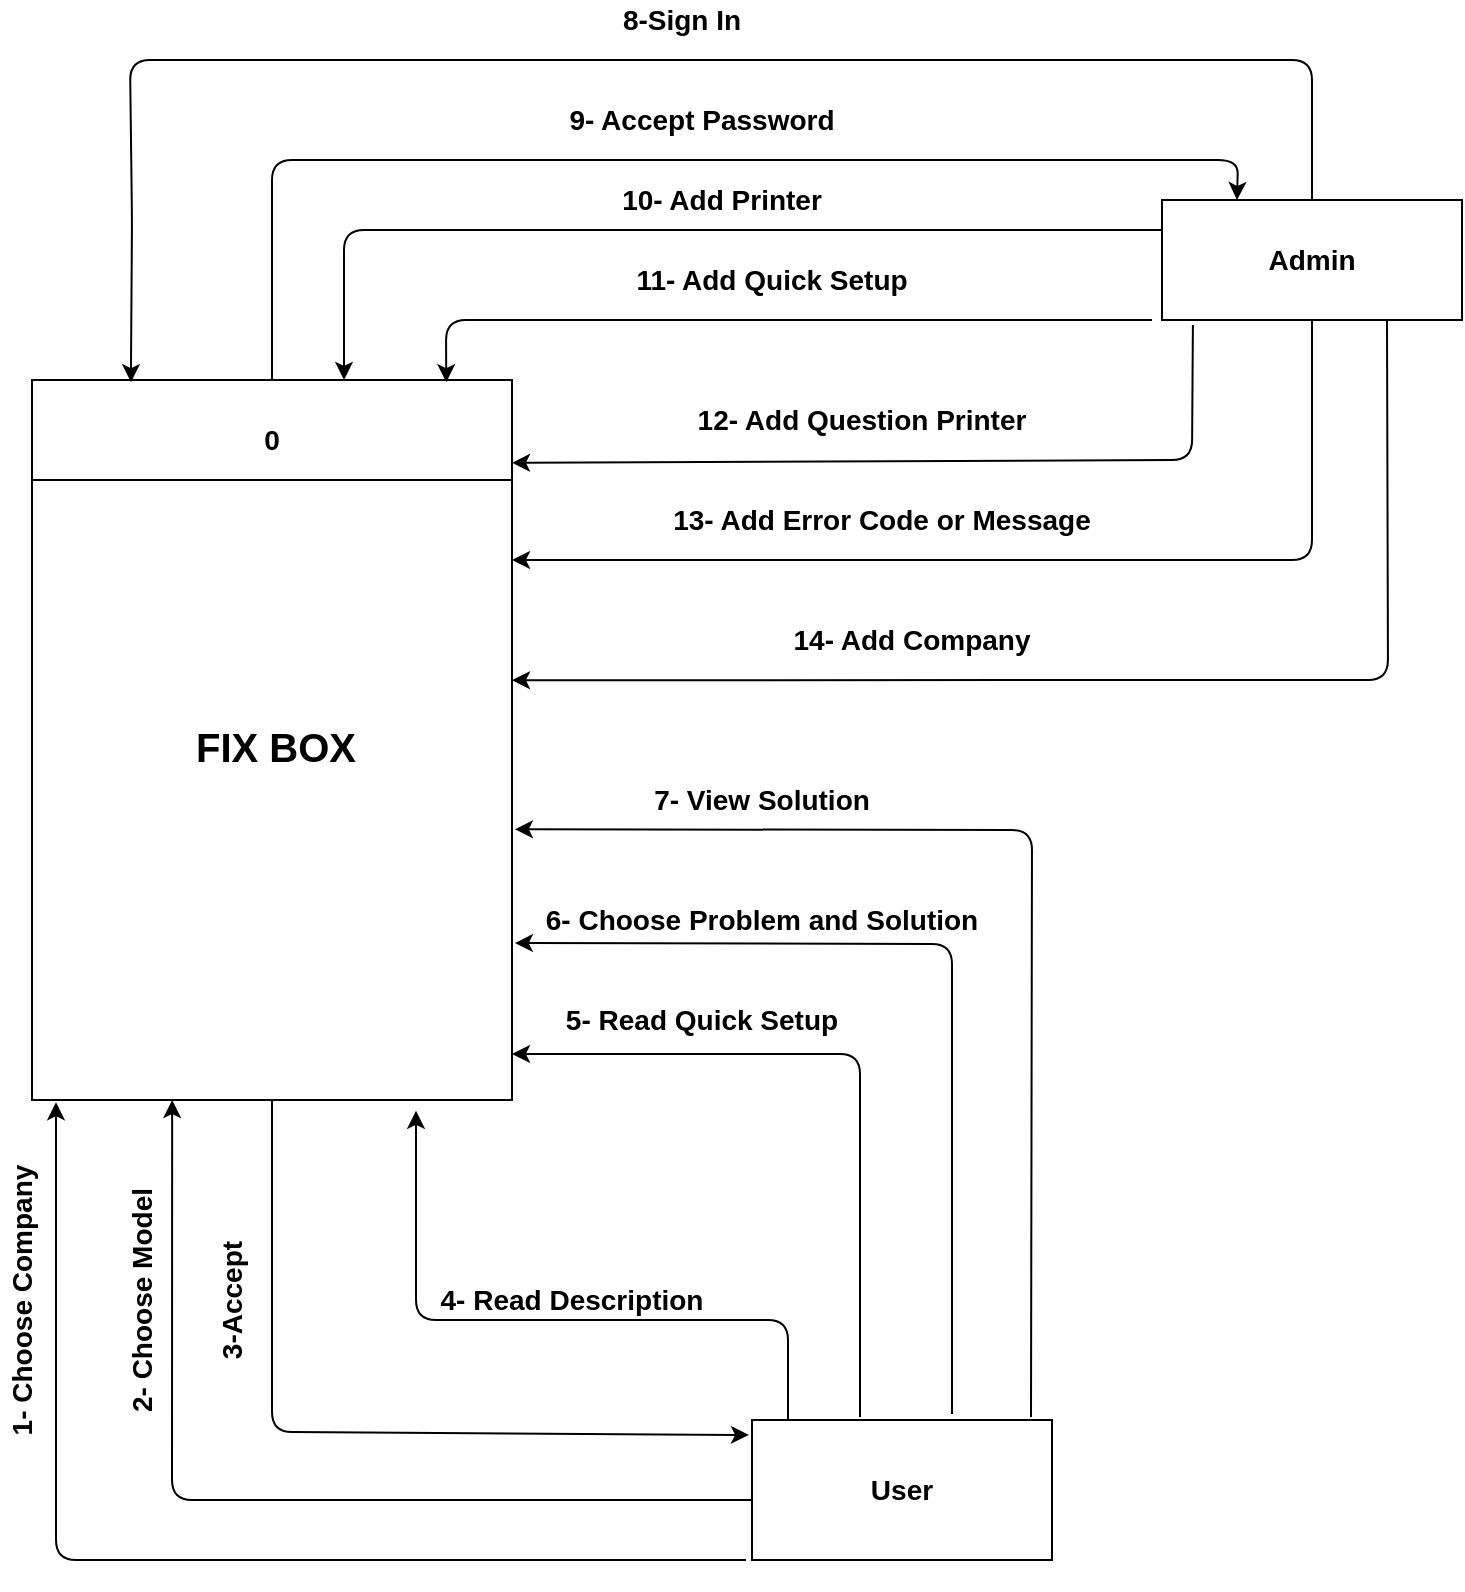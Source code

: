 <mxfile version="10.8.4" type="github"><diagram id="1P6mBC5UyYrh2Jw8_xNf" name="Page-1"><mxGraphModel dx="1394" dy="715" grid="1" gridSize="10" guides="1" tooltips="1" connect="1" arrows="1" fold="1" page="1" pageScale="1" pageWidth="850" pageHeight="1100" math="0" shadow="0"><root><mxCell id="0"/><mxCell id="1" parent="0"/><mxCell id="c9x4acj5Lj2AdcjvhdL_-1" value="" style="rounded=0;whiteSpace=wrap;html=1;" parent="1" vertex="1"><mxGeometry x="40" y="200" width="240" height="360" as="geometry"/></mxCell><mxCell id="c9x4acj5Lj2AdcjvhdL_-2" value="" style="endArrow=none;html=1;" parent="1" edge="1"><mxGeometry width="50" height="50" relative="1" as="geometry"><mxPoint x="40" y="250" as="sourcePoint"/><mxPoint x="280" y="250" as="targetPoint"/></mxGeometry></mxCell><mxCell id="c9x4acj5Lj2AdcjvhdL_-3" value="&lt;b&gt;&lt;font style=&quot;font-size: 14px&quot;&gt;0&lt;/font&gt;&lt;/b&gt;" style="text;html=1;strokeColor=none;fillColor=none;align=center;verticalAlign=middle;whiteSpace=wrap;rounded=0;" parent="1" vertex="1"><mxGeometry x="140" y="220" width="40" height="20" as="geometry"/></mxCell><mxCell id="c9x4acj5Lj2AdcjvhdL_-4" value="&lt;b&gt;&lt;font style=&quot;font-size: 20px&quot;&gt;FIX BOX&lt;/font&gt;&lt;/b&gt;" style="text;html=1;strokeColor=none;fillColor=none;align=center;verticalAlign=middle;whiteSpace=wrap;rounded=0;" parent="1" vertex="1"><mxGeometry x="119" y="373" width="86" height="20" as="geometry"/></mxCell><mxCell id="c9x4acj5Lj2AdcjvhdL_-6" value="&lt;b&gt;&lt;font style=&quot;font-size: 14px&quot;&gt;Admin&lt;/font&gt;&lt;/b&gt;" style="rounded=0;whiteSpace=wrap;html=1;" parent="1" vertex="1"><mxGeometry x="605" y="110" width="150" height="60" as="geometry"/></mxCell><mxCell id="c9x4acj5Lj2AdcjvhdL_-7" value="&lt;b&gt;&lt;font style=&quot;font-size: 14px&quot;&gt;User&lt;/font&gt;&lt;/b&gt;" style="rounded=0;whiteSpace=wrap;html=1;" parent="1" vertex="1"><mxGeometry x="400" y="720" width="150" height="70" as="geometry"/></mxCell><mxCell id="c9x4acj5Lj2AdcjvhdL_-8" value="" style="endArrow=classic;html=1;exitX=0;exitY=0.25;exitDx=0;exitDy=0;" parent="1" source="c9x4acj5Lj2AdcjvhdL_-6" edge="1"><mxGeometry width="50" height="50" relative="1" as="geometry"><mxPoint x="500" y="300" as="sourcePoint"/><mxPoint x="196" y="200" as="targetPoint"/><Array as="points"><mxPoint x="196" y="125"/></Array></mxGeometry></mxCell><mxCell id="c9x4acj5Lj2AdcjvhdL_-9" value="" style="endArrow=classic;html=1;entryX=0.863;entryY=0.003;entryDx=0;entryDy=0;entryPerimeter=0;" parent="1" target="c9x4acj5Lj2AdcjvhdL_-1" edge="1"><mxGeometry width="50" height="50" relative="1" as="geometry"><mxPoint x="600" y="170" as="sourcePoint"/><mxPoint x="560" y="260" as="targetPoint"/><Array as="points"><mxPoint x="247" y="170"/></Array></mxGeometry></mxCell><mxCell id="c9x4acj5Lj2AdcjvhdL_-10" value="" style="endArrow=classic;html=1;exitX=0.103;exitY=1.042;exitDx=0;exitDy=0;exitPerimeter=0;entryX=1;entryY=0.115;entryDx=0;entryDy=0;entryPerimeter=0;" parent="1" source="c9x4acj5Lj2AdcjvhdL_-6" target="c9x4acj5Lj2AdcjvhdL_-1" edge="1"><mxGeometry width="50" height="50" relative="1" as="geometry"><mxPoint x="520" y="320" as="sourcePoint"/><mxPoint x="280" y="250" as="targetPoint"/><Array as="points"><mxPoint x="620" y="240"/></Array></mxGeometry></mxCell><mxCell id="c9x4acj5Lj2AdcjvhdL_-11" value="" style="endArrow=classic;html=1;exitX=0.75;exitY=1;exitDx=0;exitDy=0;entryX=1;entryY=0.417;entryDx=0;entryDy=0;entryPerimeter=0;" parent="1" source="c9x4acj5Lj2AdcjvhdL_-6" target="c9x4acj5Lj2AdcjvhdL_-1" edge="1"><mxGeometry width="50" height="50" relative="1" as="geometry"><mxPoint x="530" y="330" as="sourcePoint"/><mxPoint x="580" y="280" as="targetPoint"/><Array as="points"><mxPoint x="718" y="350"/></Array></mxGeometry></mxCell><mxCell id="c9x4acj5Lj2AdcjvhdL_-12" value="" style="endArrow=classic;html=1;exitX=0.5;exitY=1;exitDx=0;exitDy=0;entryX=1;entryY=0.25;entryDx=0;entryDy=0;" parent="1" source="c9x4acj5Lj2AdcjvhdL_-6" target="c9x4acj5Lj2AdcjvhdL_-1" edge="1"><mxGeometry width="50" height="50" relative="1" as="geometry"><mxPoint x="540" y="340" as="sourcePoint"/><mxPoint x="590" y="290" as="targetPoint"/><Array as="points"><mxPoint x="680" y="290"/></Array></mxGeometry></mxCell><mxCell id="c9x4acj5Lj2AdcjvhdL_-13" value="" style="endArrow=classic;html=1;exitX=0.5;exitY=0;exitDx=0;exitDy=0;entryX=0.25;entryY=0;entryDx=0;entryDy=0;" parent="1" source="c9x4acj5Lj2AdcjvhdL_-1" target="c9x4acj5Lj2AdcjvhdL_-6" edge="1"><mxGeometry width="50" height="50" relative="1" as="geometry"><mxPoint x="550" y="350" as="sourcePoint"/><mxPoint x="600" y="300" as="targetPoint"/><Array as="points"><mxPoint x="160" y="90"/><mxPoint x="570" y="90"/><mxPoint x="643" y="90"/></Array></mxGeometry></mxCell><mxCell id="c9x4acj5Lj2AdcjvhdL_-14" value="" style="endArrow=classic;html=1;entryX=0.206;entryY=0.003;entryDx=0;entryDy=0;entryPerimeter=0;exitX=0.5;exitY=0;exitDx=0;exitDy=0;" parent="1" source="c9x4acj5Lj2AdcjvhdL_-6" target="c9x4acj5Lj2AdcjvhdL_-1" edge="1"><mxGeometry width="50" height="50" relative="1" as="geometry"><mxPoint x="680" y="50" as="sourcePoint"/><mxPoint x="610" y="310" as="targetPoint"/><Array as="points"><mxPoint x="680" y="40"/><mxPoint x="570" y="40"/><mxPoint x="89" y="40"/><mxPoint x="90" y="120"/></Array></mxGeometry></mxCell><mxCell id="c9x4acj5Lj2AdcjvhdL_-15" value="" style="endArrow=classic;html=1;exitX=0.5;exitY=1;exitDx=0;exitDy=0;entryX=-0.01;entryY=0.107;entryDx=0;entryDy=0;entryPerimeter=0;" parent="1" source="c9x4acj5Lj2AdcjvhdL_-1" target="c9x4acj5Lj2AdcjvhdL_-7" edge="1"><mxGeometry width="50" height="50" relative="1" as="geometry"><mxPoint x="399" y="726" as="sourcePoint"/><mxPoint x="390" y="726" as="targetPoint"/><Array as="points"><mxPoint x="160" y="726"/></Array></mxGeometry></mxCell><mxCell id="c9x4acj5Lj2AdcjvhdL_-16" value="&lt;b&gt;&lt;font style=&quot;font-size: 14px&quot;&gt;8-Sign In&lt;/font&gt;&lt;/b&gt;" style="text;html=1;strokeColor=none;fillColor=none;align=center;verticalAlign=middle;whiteSpace=wrap;rounded=0;" parent="1" vertex="1"><mxGeometry x="220" y="10" width="290" height="20" as="geometry"/></mxCell><mxCell id="c9x4acj5Lj2AdcjvhdL_-18" value="&lt;b&gt;&lt;font style=&quot;font-size: 14px&quot;&gt;9- Accept Password&lt;/font&gt;&lt;/b&gt;" style="text;html=1;strokeColor=none;fillColor=none;align=center;verticalAlign=middle;whiteSpace=wrap;rounded=0;" parent="1" vertex="1"><mxGeometry x="230" y="60" width="290" height="20" as="geometry"/></mxCell><mxCell id="c9x4acj5Lj2AdcjvhdL_-19" value="&lt;b&gt;&lt;font style=&quot;font-size: 14px&quot;&gt;10- Add Printer&lt;/font&gt;&lt;/b&gt;" style="text;html=1;strokeColor=none;fillColor=none;align=center;verticalAlign=middle;whiteSpace=wrap;rounded=0;" parent="1" vertex="1"><mxGeometry x="240" y="100" width="290" height="20" as="geometry"/></mxCell><mxCell id="c9x4acj5Lj2AdcjvhdL_-20" value="&lt;b&gt;&lt;font style=&quot;font-size: 14px&quot;&gt;11- Add Quick Setup&lt;/font&gt;&lt;/b&gt;" style="text;html=1;strokeColor=none;fillColor=none;align=center;verticalAlign=middle;whiteSpace=wrap;rounded=0;" parent="1" vertex="1"><mxGeometry x="265" y="140" width="290" height="20" as="geometry"/></mxCell><mxCell id="c9x4acj5Lj2AdcjvhdL_-21" value="&lt;b&gt;&lt;font style=&quot;font-size: 14px&quot;&gt;12- Add Question Printer&lt;/font&gt;&lt;/b&gt;" style="text;html=1;strokeColor=none;fillColor=none;align=center;verticalAlign=middle;whiteSpace=wrap;rounded=0;" parent="1" vertex="1"><mxGeometry x="310" y="210" width="290" height="20" as="geometry"/></mxCell><mxCell id="c9x4acj5Lj2AdcjvhdL_-22" value="&lt;b&gt;&lt;font style=&quot;font-size: 14px&quot;&gt;13- Add Error Code or Message&lt;/font&gt;&lt;/b&gt;" style="text;html=1;strokeColor=none;fillColor=none;align=center;verticalAlign=middle;whiteSpace=wrap;rounded=0;" parent="1" vertex="1"><mxGeometry x="320" y="260" width="290" height="20" as="geometry"/></mxCell><mxCell id="c9x4acj5Lj2AdcjvhdL_-23" value="&lt;b&gt;&lt;font style=&quot;font-size: 14px&quot;&gt;14- Add Company&lt;/font&gt;&lt;/b&gt;" style="text;html=1;strokeColor=none;fillColor=none;align=center;verticalAlign=middle;whiteSpace=wrap;rounded=0;" parent="1" vertex="1"><mxGeometry x="335" y="320" width="290" height="20" as="geometry"/></mxCell><mxCell id="c9x4acj5Lj2AdcjvhdL_-25" value="" style="endArrow=classic;html=1;exitX=0.12;exitY=0;exitDx=0;exitDy=0;exitPerimeter=0;entryX=0.8;entryY=1.015;entryDx=0;entryDy=0;entryPerimeter=0;" parent="1" source="c9x4acj5Lj2AdcjvhdL_-7" target="c9x4acj5Lj2AdcjvhdL_-1" edge="1"><mxGeometry width="50" height="50" relative="1" as="geometry"><mxPoint x="600" y="550" as="sourcePoint"/><mxPoint x="650" y="500" as="targetPoint"/><Array as="points"><mxPoint x="418" y="670"/><mxPoint x="232" y="670"/></Array></mxGeometry></mxCell><mxCell id="c9x4acj5Lj2AdcjvhdL_-26" value="" style="endArrow=classic;html=1;exitX=0.36;exitY=-0.021;exitDx=0;exitDy=0;exitPerimeter=0;entryX=1;entryY=0.936;entryDx=0;entryDy=0;entryPerimeter=0;" parent="1" source="c9x4acj5Lj2AdcjvhdL_-7" target="c9x4acj5Lj2AdcjvhdL_-1" edge="1"><mxGeometry width="50" height="50" relative="1" as="geometry"><mxPoint x="610" y="560" as="sourcePoint"/><mxPoint x="454" y="450" as="targetPoint"/><Array as="points"><mxPoint x="454" y="537"/></Array></mxGeometry></mxCell><mxCell id="c9x4acj5Lj2AdcjvhdL_-27" value="" style="endArrow=classic;html=1;entryX=1.006;entryY=0.782;entryDx=0;entryDy=0;entryPerimeter=0;" parent="1" target="c9x4acj5Lj2AdcjvhdL_-1" edge="1"><mxGeometry width="50" height="50" relative="1" as="geometry"><mxPoint x="500" y="717" as="sourcePoint"/><mxPoint x="670" y="520" as="targetPoint"/><Array as="points"><mxPoint x="500" y="482"/></Array></mxGeometry></mxCell><mxCell id="c9x4acj5Lj2AdcjvhdL_-28" value="" style="endArrow=classic;html=1;exitX=0.93;exitY=-0.021;exitDx=0;exitDy=0;exitPerimeter=0;entryX=1.006;entryY=0.624;entryDx=0;entryDy=0;entryPerimeter=0;" parent="1" source="c9x4acj5Lj2AdcjvhdL_-7" target="c9x4acj5Lj2AdcjvhdL_-1" edge="1"><mxGeometry width="50" height="50" relative="1" as="geometry"><mxPoint x="630" y="580" as="sourcePoint"/><mxPoint x="680" y="530" as="targetPoint"/><Array as="points"><mxPoint x="540" y="425"/></Array></mxGeometry></mxCell><mxCell id="c9x4acj5Lj2AdcjvhdL_-29" value="" style="endArrow=classic;html=1;exitX=0;exitY=0.571;exitDx=0;exitDy=0;entryX=0.292;entryY=1;entryDx=0;entryDy=0;entryPerimeter=0;exitPerimeter=0;" parent="1" source="c9x4acj5Lj2AdcjvhdL_-7" target="c9x4acj5Lj2AdcjvhdL_-1" edge="1"><mxGeometry width="50" height="50" relative="1" as="geometry"><mxPoint x="640" y="590" as="sourcePoint"/><mxPoint x="90" y="563" as="targetPoint"/><Array as="points"><mxPoint x="110" y="760"/></Array></mxGeometry></mxCell><mxCell id="c9x4acj5Lj2AdcjvhdL_-30" value="" style="endArrow=classic;html=1;entryX=0.05;entryY=1.003;entryDx=0;entryDy=0;entryPerimeter=0;" parent="1" target="c9x4acj5Lj2AdcjvhdL_-1" edge="1"><mxGeometry width="50" height="50" relative="1" as="geometry"><mxPoint x="397" y="790" as="sourcePoint"/><mxPoint x="50" y="560" as="targetPoint"/><Array as="points"><mxPoint x="52" y="790"/></Array></mxGeometry></mxCell><mxCell id="c9x4acj5Lj2AdcjvhdL_-31" value="&lt;b&gt;&lt;font style=&quot;font-size: 14px&quot;&gt;1- Choose Company&lt;br&gt;&lt;/font&gt;&lt;/b&gt;" style="text;html=1;strokeColor=none;fillColor=none;align=center;verticalAlign=middle;whiteSpace=wrap;rounded=0;rotation=-90;" parent="1" vertex="1"><mxGeometry x="-110" y="650" width="290" height="20" as="geometry"/></mxCell><mxCell id="c9x4acj5Lj2AdcjvhdL_-32" value="&lt;b&gt;&lt;font style=&quot;font-size: 14px&quot;&gt;2- Choose Model&lt;br&gt;&lt;/font&gt;&lt;/b&gt;" style="text;html=1;strokeColor=none;fillColor=none;align=center;verticalAlign=middle;whiteSpace=wrap;rounded=0;rotation=-90;" parent="1" vertex="1"><mxGeometry x="-50" y="650" width="290" height="20" as="geometry"/></mxCell><mxCell id="c9x4acj5Lj2AdcjvhdL_-33" value="&lt;b&gt;&lt;font style=&quot;font-size: 14px&quot;&gt;3-Accept&lt;br&gt;&lt;/font&gt;&lt;/b&gt;" style="text;html=1;strokeColor=none;fillColor=none;align=center;verticalAlign=middle;whiteSpace=wrap;rounded=0;rotation=-90;" parent="1" vertex="1"><mxGeometry x="-5" y="650" width="290" height="20" as="geometry"/></mxCell><mxCell id="c9x4acj5Lj2AdcjvhdL_-34" value="&lt;b&gt;&lt;font style=&quot;font-size: 14px&quot;&gt;4- Read Description&lt;br&gt;&lt;/font&gt;&lt;/b&gt;" style="text;html=1;strokeColor=none;fillColor=none;align=center;verticalAlign=middle;whiteSpace=wrap;rounded=0;rotation=0;" parent="1" vertex="1"><mxGeometry x="165" y="650" width="290" height="20" as="geometry"/></mxCell><mxCell id="c9x4acj5Lj2AdcjvhdL_-35" value="&lt;b&gt;&lt;font style=&quot;font-size: 14px&quot;&gt;5- Read Quick Setup&lt;br&gt;&lt;/font&gt;&lt;/b&gt;" style="text;html=1;strokeColor=none;fillColor=none;align=center;verticalAlign=middle;whiteSpace=wrap;rounded=0;rotation=0;" parent="1" vertex="1"><mxGeometry x="230" y="510" width="290" height="20" as="geometry"/></mxCell><mxCell id="c9x4acj5Lj2AdcjvhdL_-36" value="&lt;b&gt;&lt;font style=&quot;font-size: 14px&quot;&gt;6- Choose Problem and Solution&lt;br&gt;&lt;/font&gt;&lt;/b&gt;" style="text;html=1;strokeColor=none;fillColor=none;align=center;verticalAlign=middle;whiteSpace=wrap;rounded=0;rotation=0;" parent="1" vertex="1"><mxGeometry x="260" y="460" width="290" height="20" as="geometry"/></mxCell><mxCell id="c9x4acj5Lj2AdcjvhdL_-37" value="&lt;b&gt;&lt;font style=&quot;font-size: 14px&quot;&gt;7- View Solution&lt;br&gt;&lt;/font&gt;&lt;/b&gt;" style="text;html=1;strokeColor=none;fillColor=none;align=center;verticalAlign=middle;whiteSpace=wrap;rounded=0;rotation=0;" parent="1" vertex="1"><mxGeometry x="260" y="400" width="290" height="20" as="geometry"/></mxCell></root></mxGraphModel></diagram></mxfile>